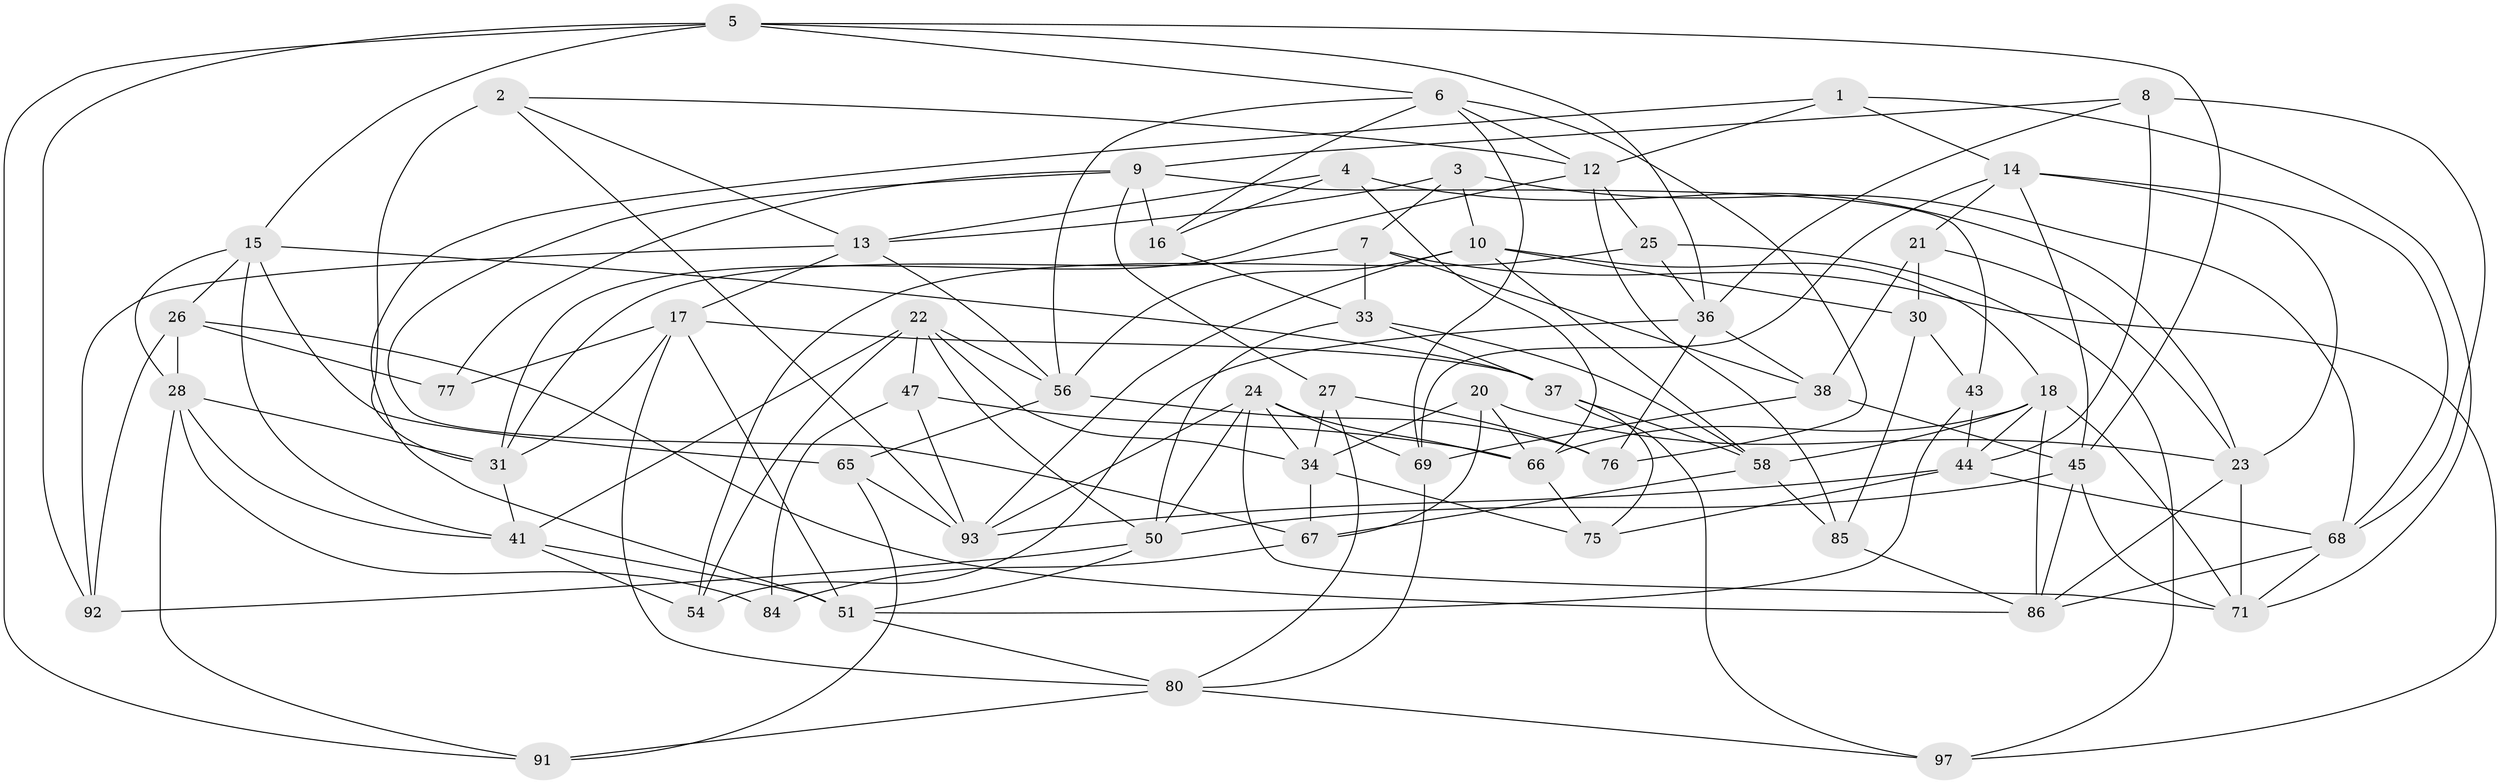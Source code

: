 // original degree distribution, {4: 1.0}
// Generated by graph-tools (version 1.1) at 2025/11/02/27/25 16:11:45]
// undirected, 60 vertices, 153 edges
graph export_dot {
graph [start="1"]
  node [color=gray90,style=filled];
  1;
  2;
  3;
  4;
  5 [super="+79"];
  6 [super="+19"];
  7 [super="+29"];
  8;
  9 [super="+11"];
  10 [super="+49"];
  12 [super="+60"];
  13 [super="+55"];
  14 [super="+42"];
  15 [super="+35"];
  16;
  17 [super="+63"];
  18 [super="+52"];
  20;
  21;
  22 [super="+32"];
  23 [super="+59"];
  24 [super="+40"];
  25;
  26 [super="+83"];
  27;
  28 [super="+53"];
  30;
  31 [super="+61"];
  33 [super="+64"];
  34 [super="+89"];
  36 [super="+39"];
  37 [super="+78"];
  38 [super="+88"];
  41 [super="+48"];
  43;
  44 [super="+57"];
  45 [super="+46"];
  47;
  50 [super="+90"];
  51 [super="+82"];
  54;
  56 [super="+73"];
  58 [super="+62"];
  65;
  66 [super="+72"];
  67 [super="+81"];
  68 [super="+74"];
  69 [super="+70"];
  71 [super="+87"];
  75;
  76;
  77;
  80 [super="+95"];
  84;
  85;
  86 [super="+94"];
  91;
  92;
  93 [super="+96"];
  97;
  1 -- 12;
  1 -- 51;
  1 -- 71;
  1 -- 14;
  2 -- 13;
  2 -- 31;
  2 -- 93;
  2 -- 12;
  3 -- 68;
  3 -- 13;
  3 -- 10;
  3 -- 7;
  4 -- 16;
  4 -- 23;
  4 -- 13;
  4 -- 66;
  5 -- 45;
  5 -- 6;
  5 -- 91;
  5 -- 92;
  5 -- 36;
  5 -- 15;
  6 -- 12;
  6 -- 76;
  6 -- 16;
  6 -- 56;
  6 -- 69;
  7 -- 97;
  7 -- 31;
  7 -- 38;
  7 -- 33 [weight=2];
  8 -- 9;
  8 -- 36;
  8 -- 68;
  8 -- 44;
  9 -- 16;
  9 -- 27;
  9 -- 43;
  9 -- 77;
  9 -- 67;
  10 -- 18;
  10 -- 93;
  10 -- 30;
  10 -- 58;
  10 -- 56;
  12 -- 25;
  12 -- 85;
  12 -- 31;
  13 -- 56;
  13 -- 17;
  13 -- 92;
  14 -- 45;
  14 -- 23;
  14 -- 68;
  14 -- 69;
  14 -- 21;
  15 -- 28;
  15 -- 26;
  15 -- 65;
  15 -- 37;
  15 -- 41;
  16 -- 33;
  17 -- 80;
  17 -- 31;
  17 -- 51;
  17 -- 77;
  17 -- 37;
  18 -- 58;
  18 -- 44;
  18 -- 71;
  18 -- 66;
  18 -- 86;
  20 -- 67;
  20 -- 34;
  20 -- 66;
  20 -- 23;
  21 -- 30;
  21 -- 23;
  21 -- 38;
  22 -- 50;
  22 -- 54;
  22 -- 34;
  22 -- 56;
  22 -- 41;
  22 -- 47;
  23 -- 71;
  23 -- 86;
  24 -- 66;
  24 -- 50;
  24 -- 69;
  24 -- 71;
  24 -- 93;
  24 -- 34;
  25 -- 54;
  25 -- 97;
  25 -- 36;
  26 -- 92;
  26 -- 86;
  26 -- 77 [weight=2];
  26 -- 28;
  27 -- 76;
  27 -- 34;
  27 -- 80;
  28 -- 31;
  28 -- 91;
  28 -- 41;
  28 -- 84;
  30 -- 85;
  30 -- 43;
  31 -- 41;
  33 -- 50;
  33 -- 37;
  33 -- 58;
  34 -- 75;
  34 -- 67;
  36 -- 54;
  36 -- 76;
  36 -- 38;
  37 -- 75;
  37 -- 97;
  37 -- 58;
  38 -- 69 [weight=2];
  38 -- 45;
  41 -- 51;
  41 -- 54;
  43 -- 51;
  43 -- 44;
  44 -- 68;
  44 -- 93;
  44 -- 75;
  45 -- 86;
  45 -- 71;
  45 -- 50;
  47 -- 84;
  47 -- 66;
  47 -- 93;
  50 -- 51;
  50 -- 92;
  51 -- 80;
  56 -- 65;
  56 -- 76;
  58 -- 85;
  58 -- 67;
  65 -- 93;
  65 -- 91;
  66 -- 75;
  67 -- 84 [weight=2];
  68 -- 86;
  68 -- 71;
  69 -- 80;
  80 -- 91;
  80 -- 97;
  85 -- 86;
}
